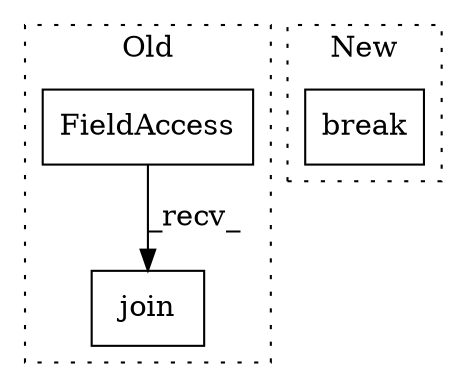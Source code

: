 digraph G {
subgraph cluster0 {
1 [label="join" a="32" s="1546,1583" l="5,1" shape="box"];
3 [label="FieldAccess" a="22" s="1538" l="7" shape="box"];
label = "Old";
style="dotted";
}
subgraph cluster1 {
2 [label="break" a="10" s="1593" l="6" shape="box"];
label = "New";
style="dotted";
}
3 -> 1 [label="_recv_"];
}